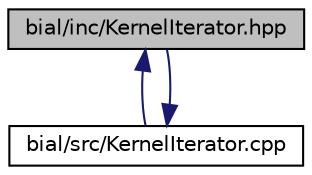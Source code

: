 digraph "bial/inc/KernelIterator.hpp"
{
  edge [fontname="Helvetica",fontsize="10",labelfontname="Helvetica",labelfontsize="10"];
  node [fontname="Helvetica",fontsize="10",shape=record];
  Node1 [label="bial/inc/KernelIterator.hpp",height=0.2,width=0.4,color="black", fillcolor="grey75", style="filled", fontcolor="black"];
  Node1 -> Node2 [dir="back",color="midnightblue",fontsize="10",style="solid",fontname="Helvetica"];
  Node2 [label="bial/src/KernelIterator.cpp",height=0.2,width=0.4,color="black", fillcolor="white", style="filled",URL="$_kernel_iterator_8cpp.html"];
  Node2 -> Node1 [dir="back",color="midnightblue",fontsize="10",style="solid",fontname="Helvetica"];
}

